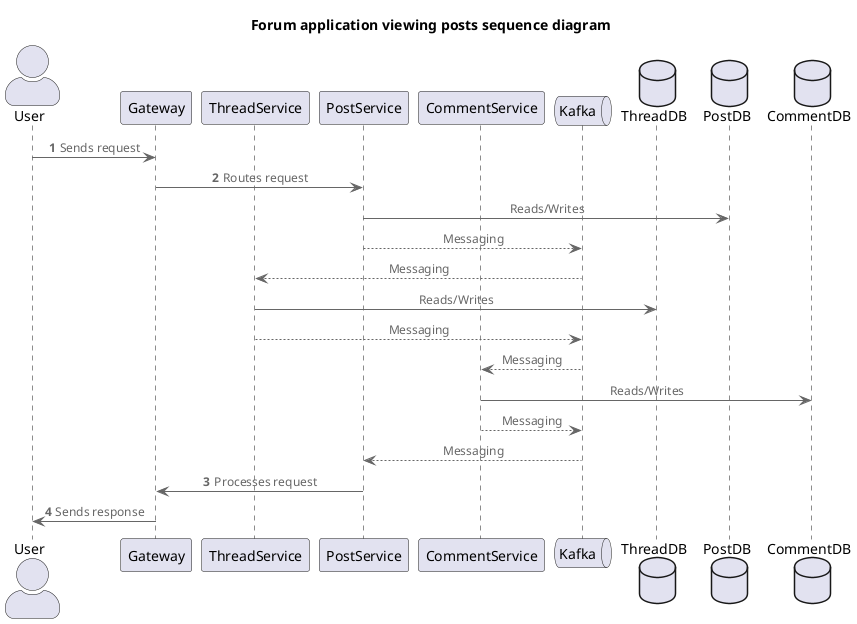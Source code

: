 @startuml SequenceDiagram_ViewPosts
title Forum application viewing posts sequence diagram
' !include https://raw.githubusercontent.com/plantuml-stdlib/C4-PlantUML/master/C4_Container.puml
!include <C4/C4_Component>

' Containers
actor User as user
participant Gateway as api
participant ThreadService as threads
participant PostService as posts
participant CommentService as comments
queue Kafka as mq
database ThreadDB as tdb
database PostDB as pdb
database CommentDB as cdb

' Relations
autonumber
user -> api : Sends request
api -> posts : Routes request
autonumber stop
posts -> pdb : Reads/Writes
posts --> mq : Messaging

threads <-- mq : Messaging
threads -> tdb: Reads/Writes
threads --> mq : Messaging

comments <-- mq : Messaging
comments -> cdb: Reads/Writes
comments --> mq : Messaging

posts <-- mq : Messaging
autonumber 3
api <- posts : Processes request
user <- api : Sends response
autonumber stop


''authservice --> mq : Messaging
''mq --> accservice : Messaging
''accservice --> userdb : Reads/Writes

' SHOW_LEGEND()
@enduml